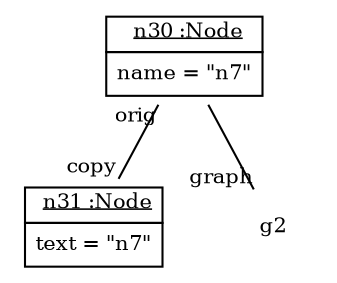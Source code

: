 graph ObjectDiagram {
   node [shape = none, fontsize = 10];
   edge [fontsize = 10];

n30 [label=<<table border='0' cellborder='1' cellspacing='0'> <tr> <td> <u>n30 :Node</u></td></tr><tr><td><table border='0' cellborder='0' cellspacing='0'><tr><td>name = "n7"</td></tr></table></td></tr></table>>];
n31 [label=<<table border='0' cellborder='1' cellspacing='0'> <tr> <td> <u>n31 :Node</u></td></tr><tr><td><table border='0' cellborder='0' cellspacing='0'><tr><td>text = "n7"</td></tr></table></td></tr></table>>];

n30 -- g2 [headlabel = "graph" taillabel = ""];
n30 -- n31 [headlabel = "copy" taillabel = "orig"];
}
